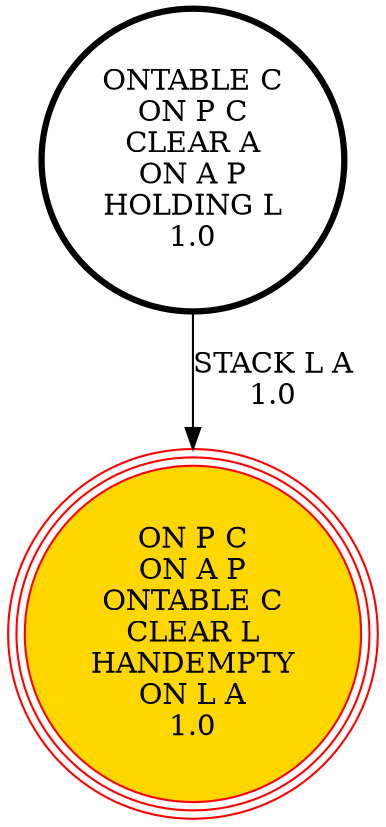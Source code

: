 digraph {
"ONTABLE C\nON P C\nCLEAR A\nON A P\nHOLDING L\n1.0\n" -> "ON P C\nON A P\nONTABLE C\nCLEAR L\nHANDEMPTY\nON L A\n1.0\n"[label="STACK L A\n1.0\n"];
"ON P C\nON A P\nONTABLE C\nCLEAR L\nHANDEMPTY\nON L A\n1.0\n" [shape=circle, style=filled color=red, fillcolor=gold, peripheries=3];
"ON P C\nON A P\nONTABLE C\nCLEAR L\nHANDEMPTY\nON L A\n1.0\n" [shape=circle, style=filled color=red, fillcolor=gold, peripheries=3];
"ONTABLE C\nON P C\nCLEAR A\nON A P\nHOLDING L\n1.0\n" [shape=circle, penwidth=3];
}
